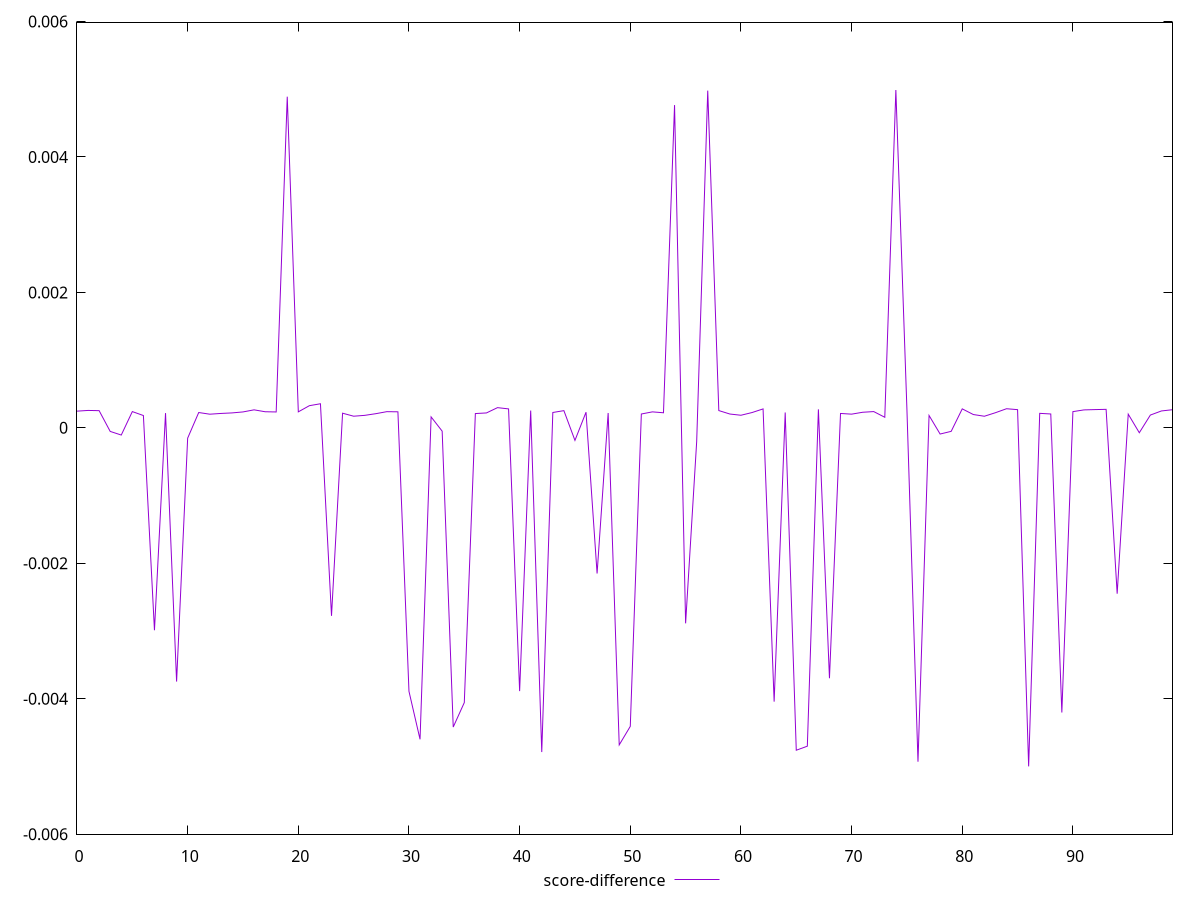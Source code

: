 reset

$scoreDifference <<EOF
0 0.00024671211196714005
1 0.0002572104470950354
2 0.0002538846430117925
3 -0.00005256469752568105
4 -0.00010610256432663778
5 0.0002403276296996104
6 0.00018184659718500917
7 -0.002989087398653667
8 0.0002178609318155278
9 -0.0037462781709717285
10 -0.00015201801274078441
11 0.00022633802271987413
12 0.00020169133533409767
13 0.00021272574459030302
14 0.00022059617146674704
15 0.0002351629531025523
16 0.0002659685042161186
17 0.00023798293591181796
18 0.00023469586666124975
19 0.004890158021443103
20 0.00023624288096191215
21 0.0003273640976811931
22 0.0003559170449779492
23 -0.002775697845495362
24 0.00021635441910594633
25 0.00017200497292435557
26 0.00018458348650196577
27 0.00020913221063822984
28 0.00023917023749020494
29 0.0002369114485143431
30 -0.003890866472769372
31 -0.004599349308351264
32 0.00016175233969906166
33 -0.0000488470979063127
34 -0.004418175973161631
35 -0.004056949659947073
36 0.00021109998637447447
37 0.0002201852100625068
38 0.00029851443957784607
39 0.0002799667086919033
40 -0.003887505288570514
41 0.0002550775525325122
42 -0.004787298941344331
43 0.00022683909886622722
44 0.00025417642467417956
45 -0.00018528471325973683
46 0.00023120819790700686
47 -0.0021512236541274543
48 0.00021943609203978198
49 -0.004681641826154603
50 -0.004408158690592523
51 0.00020445341486019508
52 0.00023606717287028012
53 0.00022268968931915545
54 0.004766652788035675
55 -0.0028867996375161464
56 -0.00020375291807561702
57 0.004979696190355765
58 0.0002552105809588978
59 0.00020420112846553096
60 0.0001859969689739227
61 0.00022592689641531827
62 0.00027973888182752926
63 -0.004043106332377255
64 0.00022740443659752252
65 -0.004760411420308697
66 -0.004700649455141703
67 0.00027368774474445523
68 -0.003697425291548928
69 0.0002125503249371663
70 0.00020237111649623607
71 0.00023028714949258067
72 0.00024031476927288686
73 0.00015622819443650293
74 0.004988820630386082
75 0.0002712301969718389
76 -0.0049302469380522185
77 0.00018270475396553465
78 -0.00009118516759420991
79 -0.00005160189450226227
80 0.0002805341422136287
81 0.00019674572604233553
82 0.00017151435007345395
83 0.00022371729479475633
84 0.00028246874274906464
85 0.0002688847475262879
86 -0.004999444853507673
87 0.00021420192205323652
88 0.00020489385772071156
89 -0.004203634991815863
90 0.0002395946037849761
91 0.0002650881640812175
92 0.0002697051817655005
93 0.00027338267665777405
94 -0.0024489013102493296
95 0.0002021573453472314
96 -0.00007201261252798297
97 0.00018899093990132343
98 0.0002494957609008308
99 0.00026782383652179664
EOF

set key outside below
set xrange [0:99]
set yrange [-0.005999444853507673:0.005988820630386082]
set trange [-0.005999444853507673:0.005988820630386082]
set terminal svg size 640, 500 enhanced background rgb 'white'
set output "reprap/first-meaningful-paint/samples/pages+cached+noexternal+nofonts/score-difference/values.svg"

plot $scoreDifference title "score-difference" with line

reset
